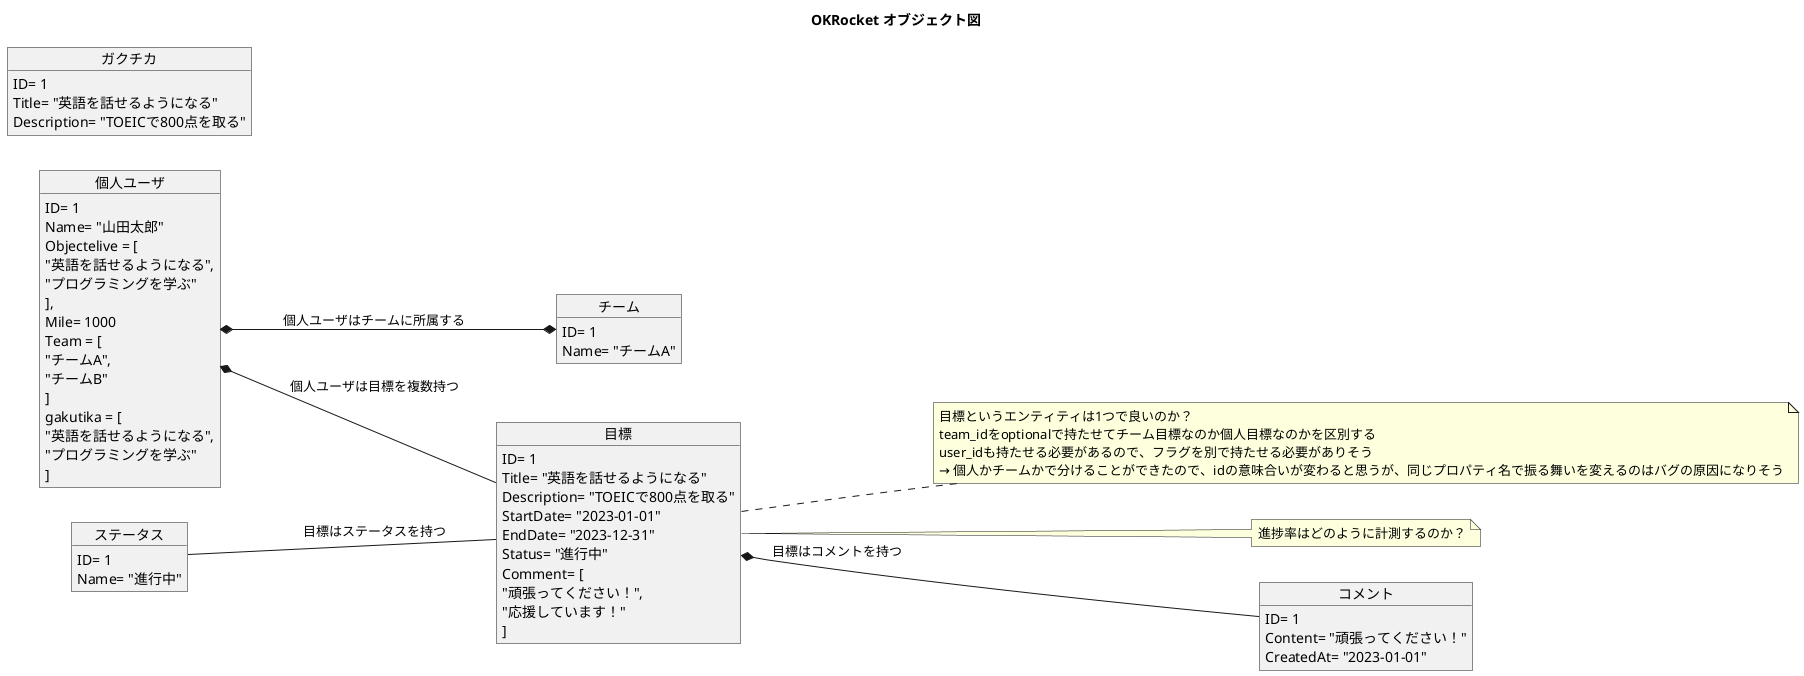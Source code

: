 @startuml
title OKRocket オブジェクト図

left to right direction

skinparam usecase {
  BackgroundColor #ffffff
  BorderColor #7a7adb
  FontColor #000000
  BorderThickness 2
}
skinparam package {
  BackgroundColor #ffffff
  BorderColor #5941a9
}


object "個人ユーザ" as User {
  ID= 1
  Name= "山田太郎"
  Objectelive = [
    "英語を話せるようになる",
    "プログラミングを学ぶ"
  ],
  Mile= 1000
  Team = [
    "チームA",
    "チームB"
  ]
  gakutika = [
    "英語を話せるようになる",
    "プログラミングを学ぶ"
  ]
}

object "目標" as Objective {
  ID= 1
  Title= "英語を話せるようになる"
  Description= "TOEICで800点を取る"
  StartDate= "2023-01-01"
  EndDate= "2023-12-31"
  Status= "進行中"
  Comment= [
    "頑張ってください！",
    "応援しています！"
  ]
}
note right of Objective
  目標というエンティティは1つで良いのか？
  team_idをoptionalで持たせてチーム目標なのか個人目標なのかを区別する
  user_idも持たせる必要があるので、フラグを別で持たせる必要がありそう
  → 個人かチームかで分けることができたので、idの意味合いが変わると思うが、同じプロパティ名で振る舞いを変えるのはバグの原因になりそう
end note

note right of Objective
  進捗率はどのように計測するのか？
end note

object "コメント" as Comment {
  ID= 1
  Content= "頑張ってください！"
  CreatedAt= "2023-01-01"
}

object "ステータス" as Status {
  ID= 1
  Name= "進行中"
}

object "チーム" as Team {
  ID= 1
  Name= "チームA"
}

object "ガクチカ" as Gakutika {
  ID= 1
  Title= "英語を話せるようになる"
  Description= "TOEICで800点を取る"
}



User *-- Objective : "個人ユーザは目標を複数持つ"
Status -down- Objective : "目標はステータスを持つ"
User *--* Team : "個人ユーザはチームに所属する"
Objective *-- Comment : "目標はコメントを持つ"


@enduml
